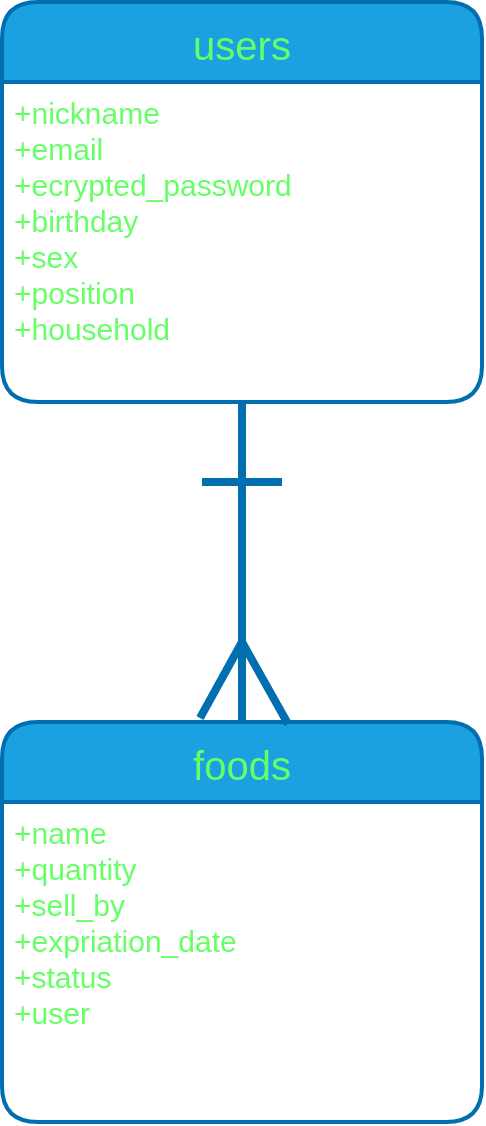 <mxfile version="14.2.4" type="embed">
    <diagram id="b5fG7cNZI4kyyGxQFFN1" name="ページ1">
        <mxGraphModel dx="255" dy="773" grid="1" gridSize="10" guides="1" tooltips="1" connect="1" arrows="1" fold="1" page="1" pageScale="1" pageWidth="850" pageHeight="1100" math="0" shadow="0">
            <root>
                <mxCell id="0"/>
                <mxCell id="1" parent="0"/>
                <mxCell id="2" value="users" style="swimlane;childLayout=stackLayout;horizontal=1;startSize=40;horizontalStack=0;rounded=1;fontSize=20;fontStyle=0;strokeWidth=2;resizeParent=0;resizeLast=1;shadow=0;dashed=0;align=center;fillColor=#1ba1e2;strokeColor=#006EAF;fontColor=#66FF66;" parent="1" vertex="1">
                    <mxGeometry x="80" y="40" width="240" height="200" as="geometry"/>
                </mxCell>
                <mxCell id="3" value="+nickname&#10;+email&#10;+ecrypted_password&#10;+birthday&#10;+sex&#10;+position&#10;+household" style="align=left;strokeColor=none;fillColor=none;spacingLeft=4;fontSize=15;verticalAlign=top;resizable=0;rotatable=0;part=1;fontColor=#66FF66;" parent="2" vertex="1">
                    <mxGeometry y="40" width="240" height="160" as="geometry"/>
                </mxCell>
                <mxCell id="4" value="foods" style="swimlane;childLayout=stackLayout;horizontal=1;startSize=40;horizontalStack=0;rounded=1;fontSize=20;fontStyle=0;strokeWidth=2;resizeParent=0;resizeLast=1;shadow=0;dashed=0;align=center;fillColor=#1ba1e2;strokeColor=#006EAF;fontColor=#66FF66;" parent="1" vertex="1">
                    <mxGeometry x="80" y="400" width="240" height="200" as="geometry"/>
                </mxCell>
                <mxCell id="5" value="+name&#10;+quantity&#10;+sell_by&#10;+expriation_date&#10;+status&#10;+user" style="align=left;strokeColor=none;fillColor=none;spacingLeft=4;fontSize=15;verticalAlign=top;resizable=0;rotatable=0;part=1;fontColor=#66FF66;" parent="4" vertex="1">
                    <mxGeometry y="40" width="240" height="160" as="geometry"/>
                </mxCell>
                <mxCell id="7" value="" style="endArrow=none;html=1;rounded=0;fontSize=17;entryX=0.5;entryY=1;entryDx=0;entryDy=0;exitX=0.5;exitY=0;exitDx=0;exitDy=0;strokeWidth=4;fillColor=#1ba1e2;strokeColor=#006EAF;" parent="1" source="4" target="3" edge="1">
                    <mxGeometry relative="1" as="geometry">
                        <mxPoint x="290" y="460" as="sourcePoint"/>
                        <mxPoint x="450" y="460" as="targetPoint"/>
                    </mxGeometry>
                </mxCell>
                <mxCell id="8" value="" style="endArrow=none;html=1;rounded=0;strokeWidth=4;fontSize=17;fillColor=#1ba1e2;strokeColor=#006EAF;" parent="1" edge="1">
                    <mxGeometry relative="1" as="geometry">
                        <mxPoint x="180" y="280" as="sourcePoint"/>
                        <mxPoint x="220" y="280" as="targetPoint"/>
                    </mxGeometry>
                </mxCell>
                <mxCell id="9" value="" style="endArrow=none;html=1;rounded=0;strokeWidth=4;fontSize=17;entryX=0.596;entryY=0.005;entryDx=0;entryDy=0;entryPerimeter=0;fillColor=#1ba1e2;strokeColor=#006EAF;" parent="1" target="4" edge="1">
                    <mxGeometry relative="1" as="geometry">
                        <mxPoint x="200" y="360" as="sourcePoint"/>
                        <mxPoint x="450" y="460" as="targetPoint"/>
                    </mxGeometry>
                </mxCell>
                <mxCell id="10" value="" style="endArrow=none;html=1;rounded=0;strokeWidth=4;fontSize=17;fillColor=#1ba1e2;strokeColor=#006EAF;" parent="1" edge="1">
                    <mxGeometry relative="1" as="geometry">
                        <mxPoint x="200" y="360" as="sourcePoint"/>
                        <mxPoint x="179" y="398" as="targetPoint"/>
                    </mxGeometry>
                </mxCell>
            </root>
        </mxGraphModel>
    </diagram>
</mxfile>